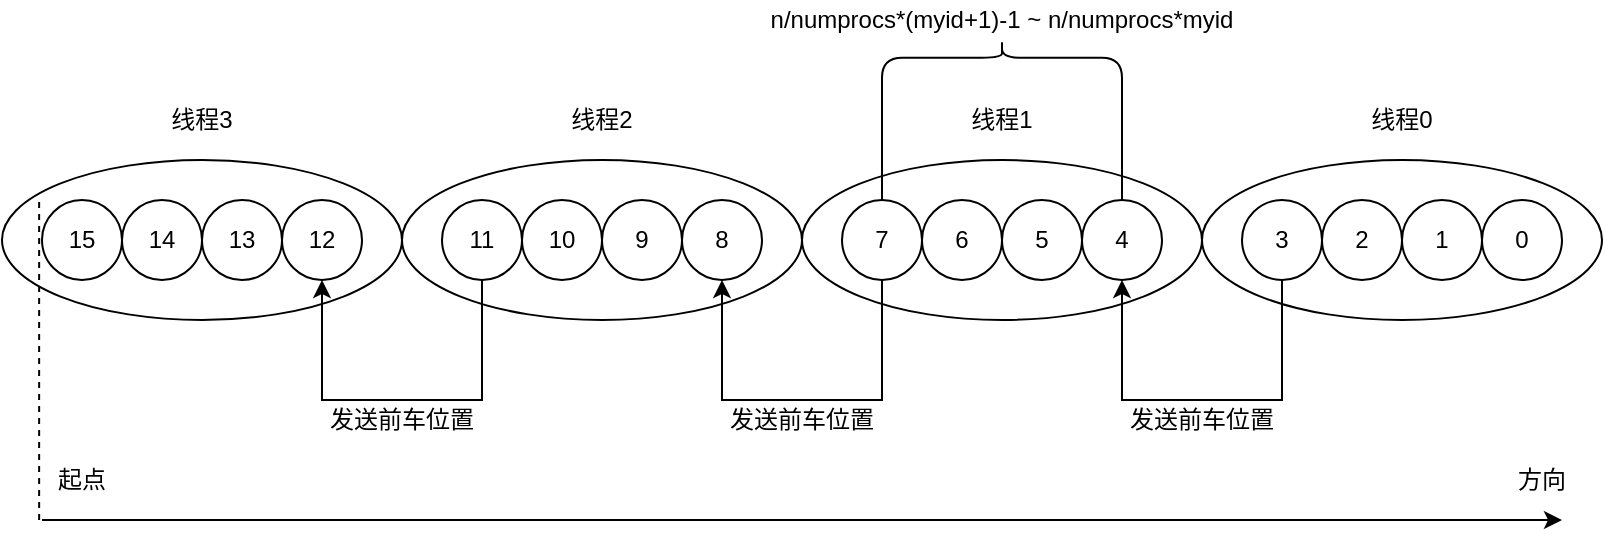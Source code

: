 <mxfile version="13.4.2" type="device"><diagram id="2N3lx7T3RQfKH5BHFz1F" name="Page-1"><mxGraphModel dx="1038" dy="580" grid="1" gridSize="10" guides="1" tooltips="1" connect="1" arrows="1" fold="1" page="1" pageScale="1" pageWidth="1169" pageHeight="1654" math="0" shadow="0"><root><mxCell id="0"/><mxCell id="1" parent="0"/><mxCell id="uas90ny7t79nrmZDyXKQ-1" value="0" style="ellipse;whiteSpace=wrap;html=1;aspect=fixed;" vertex="1" parent="1"><mxGeometry x="920" y="1040" width="40" height="40" as="geometry"/></mxCell><mxCell id="uas90ny7t79nrmZDyXKQ-2" value="1" style="ellipse;whiteSpace=wrap;html=1;aspect=fixed;" vertex="1" parent="1"><mxGeometry x="880" y="1040" width="40" height="40" as="geometry"/></mxCell><mxCell id="uas90ny7t79nrmZDyXKQ-11" value="2" style="ellipse;whiteSpace=wrap;html=1;aspect=fixed;" vertex="1" parent="1"><mxGeometry x="840" y="1040" width="40" height="40" as="geometry"/></mxCell><mxCell id="uas90ny7t79nrmZDyXKQ-12" value="3" style="ellipse;whiteSpace=wrap;html=1;aspect=fixed;" vertex="1" parent="1"><mxGeometry x="800" y="1040" width="40" height="40" as="geometry"/></mxCell><mxCell id="uas90ny7t79nrmZDyXKQ-13" value="4" style="ellipse;whiteSpace=wrap;html=1;aspect=fixed;" vertex="1" parent="1"><mxGeometry x="720" y="1040" width="40" height="40" as="geometry"/></mxCell><mxCell id="uas90ny7t79nrmZDyXKQ-14" value="5" style="ellipse;whiteSpace=wrap;html=1;aspect=fixed;" vertex="1" parent="1"><mxGeometry x="680" y="1040" width="40" height="40" as="geometry"/></mxCell><mxCell id="uas90ny7t79nrmZDyXKQ-15" value="6" style="ellipse;whiteSpace=wrap;html=1;aspect=fixed;" vertex="1" parent="1"><mxGeometry x="640" y="1040" width="40" height="40" as="geometry"/></mxCell><mxCell id="uas90ny7t79nrmZDyXKQ-16" value="7" style="ellipse;whiteSpace=wrap;html=1;aspect=fixed;" vertex="1" parent="1"><mxGeometry x="600" y="1040" width="40" height="40" as="geometry"/></mxCell><mxCell id="uas90ny7t79nrmZDyXKQ-17" value="12" style="ellipse;whiteSpace=wrap;html=1;aspect=fixed;" vertex="1" parent="1"><mxGeometry x="320" y="1040" width="40" height="40" as="geometry"/></mxCell><mxCell id="uas90ny7t79nrmZDyXKQ-18" value="13" style="ellipse;whiteSpace=wrap;html=1;aspect=fixed;" vertex="1" parent="1"><mxGeometry x="280" y="1040" width="40" height="40" as="geometry"/></mxCell><mxCell id="uas90ny7t79nrmZDyXKQ-19" value="14" style="ellipse;whiteSpace=wrap;html=1;aspect=fixed;" vertex="1" parent="1"><mxGeometry x="240" y="1040" width="40" height="40" as="geometry"/></mxCell><mxCell id="uas90ny7t79nrmZDyXKQ-20" value="15" style="ellipse;whiteSpace=wrap;html=1;aspect=fixed;" vertex="1" parent="1"><mxGeometry x="200" y="1040" width="40" height="40" as="geometry"/></mxCell><mxCell id="uas90ny7t79nrmZDyXKQ-21" value="8" style="ellipse;whiteSpace=wrap;html=1;aspect=fixed;" vertex="1" parent="1"><mxGeometry x="520" y="1040" width="40" height="40" as="geometry"/></mxCell><mxCell id="uas90ny7t79nrmZDyXKQ-22" value="9" style="ellipse;whiteSpace=wrap;html=1;aspect=fixed;" vertex="1" parent="1"><mxGeometry x="480" y="1040" width="40" height="40" as="geometry"/></mxCell><mxCell id="uas90ny7t79nrmZDyXKQ-23" value="10" style="ellipse;whiteSpace=wrap;html=1;aspect=fixed;" vertex="1" parent="1"><mxGeometry x="440" y="1040" width="40" height="40" as="geometry"/></mxCell><mxCell id="uas90ny7t79nrmZDyXKQ-24" value="11" style="ellipse;whiteSpace=wrap;html=1;aspect=fixed;" vertex="1" parent="1"><mxGeometry x="400" y="1040" width="40" height="40" as="geometry"/></mxCell><mxCell id="uas90ny7t79nrmZDyXKQ-26" value="" style="ellipse;whiteSpace=wrap;html=1;fillColor=none;" vertex="1" parent="1"><mxGeometry x="780" y="1020" width="200" height="80" as="geometry"/></mxCell><mxCell id="uas90ny7t79nrmZDyXKQ-27" value="" style="ellipse;whiteSpace=wrap;html=1;fillColor=none;" vertex="1" parent="1"><mxGeometry x="580" y="1020" width="200" height="80" as="geometry"/></mxCell><mxCell id="uas90ny7t79nrmZDyXKQ-28" value="" style="ellipse;whiteSpace=wrap;html=1;fillColor=none;" vertex="1" parent="1"><mxGeometry x="380" y="1020" width="200" height="80" as="geometry"/></mxCell><mxCell id="uas90ny7t79nrmZDyXKQ-29" value="" style="ellipse;whiteSpace=wrap;html=1;fillColor=none;" vertex="1" parent="1"><mxGeometry x="180" y="1020" width="200" height="80" as="geometry"/></mxCell><mxCell id="uas90ny7t79nrmZDyXKQ-30" value="" style="endArrow=classic;html=1;exitX=0.2;exitY=0.75;exitDx=0;exitDy=0;exitPerimeter=0;entryX=0.8;entryY=0.75;entryDx=0;entryDy=0;entryPerimeter=0;rounded=0;" edge="1" parent="1" source="uas90ny7t79nrmZDyXKQ-26" target="uas90ny7t79nrmZDyXKQ-27"><mxGeometry width="50" height="50" relative="1" as="geometry"><mxPoint x="800" y="1140" as="sourcePoint"/><mxPoint x="720" y="1130" as="targetPoint"/><Array as="points"><mxPoint x="820" y="1140"/><mxPoint x="740" y="1140"/></Array></mxGeometry></mxCell><mxCell id="uas90ny7t79nrmZDyXKQ-31" value="线程0" style="text;html=1;strokeColor=none;fillColor=none;align=center;verticalAlign=middle;whiteSpace=wrap;rounded=0;" vertex="1" parent="1"><mxGeometry x="860" y="990" width="40" height="20" as="geometry"/></mxCell><mxCell id="uas90ny7t79nrmZDyXKQ-32" value="线程1" style="text;html=1;strokeColor=none;fillColor=none;align=center;verticalAlign=middle;whiteSpace=wrap;rounded=0;" vertex="1" parent="1"><mxGeometry x="660" y="990" width="40" height="20" as="geometry"/></mxCell><mxCell id="uas90ny7t79nrmZDyXKQ-33" value="线程2" style="text;html=1;strokeColor=none;fillColor=none;align=center;verticalAlign=middle;whiteSpace=wrap;rounded=0;" vertex="1" parent="1"><mxGeometry x="460" y="990" width="40" height="20" as="geometry"/></mxCell><mxCell id="uas90ny7t79nrmZDyXKQ-34" value="线程3" style="text;html=1;strokeColor=none;fillColor=none;align=center;verticalAlign=middle;whiteSpace=wrap;rounded=0;" vertex="1" parent="1"><mxGeometry x="260" y="990" width="40" height="20" as="geometry"/></mxCell><mxCell id="uas90ny7t79nrmZDyXKQ-35" value="" style="endArrow=classic;html=1;exitX=0.2;exitY=0.75;exitDx=0;exitDy=0;exitPerimeter=0;entryX=0.8;entryY=0.75;entryDx=0;entryDy=0;entryPerimeter=0;rounded=0;" edge="1" parent="1"><mxGeometry width="50" height="50" relative="1" as="geometry"><mxPoint x="420" y="1080" as="sourcePoint"/><mxPoint x="340" y="1080" as="targetPoint"/><Array as="points"><mxPoint x="420" y="1140"/><mxPoint x="340" y="1140"/></Array></mxGeometry></mxCell><mxCell id="uas90ny7t79nrmZDyXKQ-36" value="" style="endArrow=classic;html=1;exitX=0.2;exitY=0.75;exitDx=0;exitDy=0;exitPerimeter=0;entryX=0.8;entryY=0.75;entryDx=0;entryDy=0;entryPerimeter=0;rounded=0;" edge="1" parent="1"><mxGeometry width="50" height="50" relative="1" as="geometry"><mxPoint x="620" y="1080" as="sourcePoint"/><mxPoint x="540" y="1080" as="targetPoint"/><Array as="points"><mxPoint x="620" y="1140"/><mxPoint x="540" y="1140"/></Array></mxGeometry></mxCell><mxCell id="uas90ny7t79nrmZDyXKQ-37" value="" style="endArrow=classic;html=1;" edge="1" parent="1"><mxGeometry width="50" height="50" relative="1" as="geometry"><mxPoint x="200" y="1200" as="sourcePoint"/><mxPoint x="960" y="1200" as="targetPoint"/></mxGeometry></mxCell><mxCell id="uas90ny7t79nrmZDyXKQ-38" value="起点" style="text;html=1;strokeColor=none;fillColor=none;align=center;verticalAlign=middle;whiteSpace=wrap;rounded=0;" vertex="1" parent="1"><mxGeometry x="200" y="1170" width="40" height="20" as="geometry"/></mxCell><mxCell id="uas90ny7t79nrmZDyXKQ-39" value="" style="endArrow=none;dashed=1;html=1;" edge="1" parent="1"><mxGeometry width="50" height="50" relative="1" as="geometry"><mxPoint x="198.57" y="1200" as="sourcePoint"/><mxPoint x="198.57" y="1040" as="targetPoint"/><Array as="points"><mxPoint x="198.57" y="1090"/></Array></mxGeometry></mxCell><mxCell id="uas90ny7t79nrmZDyXKQ-42" value="方向" style="text;html=1;strokeColor=none;fillColor=none;align=center;verticalAlign=middle;whiteSpace=wrap;rounded=0;" vertex="1" parent="1"><mxGeometry x="930" y="1170" width="40" height="20" as="geometry"/></mxCell><mxCell id="uas90ny7t79nrmZDyXKQ-55" value="n/numprocs*(myid+1)-1 ~ n/numprocs*myid" style="text;html=1;strokeColor=none;fillColor=none;align=center;verticalAlign=middle;whiteSpace=wrap;rounded=0;" vertex="1" parent="1"><mxGeometry x="545" y="940" width="270" height="20" as="geometry"/></mxCell><mxCell id="uas90ny7t79nrmZDyXKQ-58" value="发送前车位置" style="text;html=1;strokeColor=none;fillColor=none;align=center;verticalAlign=middle;whiteSpace=wrap;rounded=0;" vertex="1" parent="1"><mxGeometry x="330" y="1140" width="100" height="20" as="geometry"/></mxCell><mxCell id="uas90ny7t79nrmZDyXKQ-61" value="发送前车位置" style="text;html=1;strokeColor=none;fillColor=none;align=center;verticalAlign=middle;whiteSpace=wrap;rounded=0;" vertex="1" parent="1"><mxGeometry x="730" y="1140" width="100" height="20" as="geometry"/></mxCell><mxCell id="uas90ny7t79nrmZDyXKQ-62" value="发送前车位置" style="text;html=1;strokeColor=none;fillColor=none;align=center;verticalAlign=middle;whiteSpace=wrap;rounded=0;" vertex="1" parent="1"><mxGeometry x="530" y="1140" width="100" height="20" as="geometry"/></mxCell><mxCell id="uas90ny7t79nrmZDyXKQ-64" value="" style="shape=curlyBracket;whiteSpace=wrap;html=1;rounded=1;fillColor=none;direction=south;size=0.111;" vertex="1" parent="1"><mxGeometry x="620" y="960" width="120" height="80" as="geometry"/></mxCell></root></mxGraphModel></diagram></mxfile>